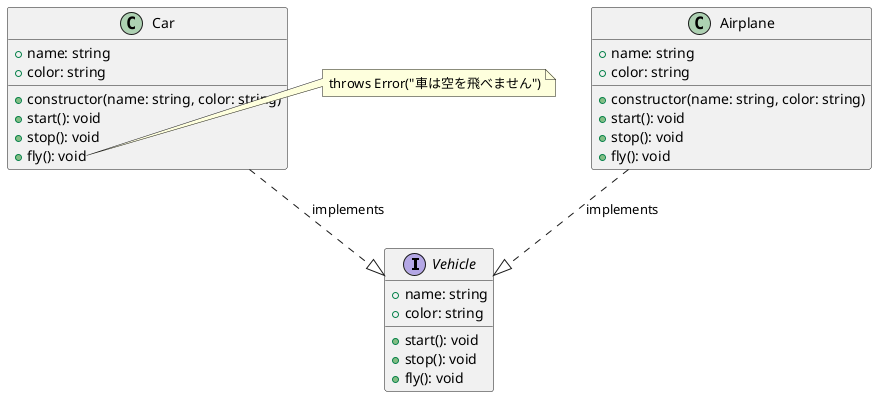 @startuml VehicleHierarchy

interface Vehicle {
 + name: string
 + color: string
 + start(): void
 + stop(): void
 + fly(): void
}

class Airplane {
 + name: string
 + color: string
 + constructor(name: string, color: string)
 + start(): void
 + stop(): void
 + fly(): void
}

class Car {
 + name: string
 + color: string
 + constructor(name: string, color: string)
 + start(): void
 + stop(): void
 + fly(): void
}

note right of Car::fly
 throws Error("車は空を飛べません")
end note

Airplane ..|> Vehicle : implements
Car ..|> Vehicle : implements

@enduml
